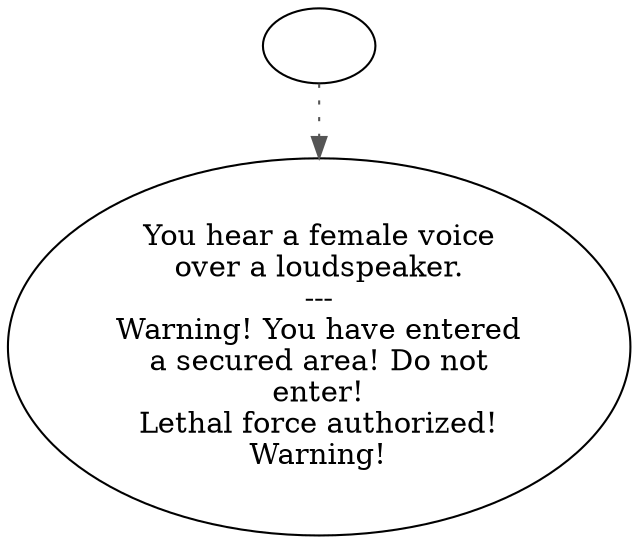 digraph VATWARN {
  "start" [style=filled       fillcolor="#FFFFFF"       color="#000000"]
  "start" -> "spatial_p_proc" [style=dotted color="#555555"]
  "start" [label=""]
  "spatial_p_proc" [style=filled       fillcolor="#FFFFFF"       color="#000000"]
  "spatial_p_proc" [label="You hear a female voice\nover a loudspeaker.\n---\nWarning! You have entered\na secured area! Do not\nenter!\nLethal force authorized!\nWarning!"]
}